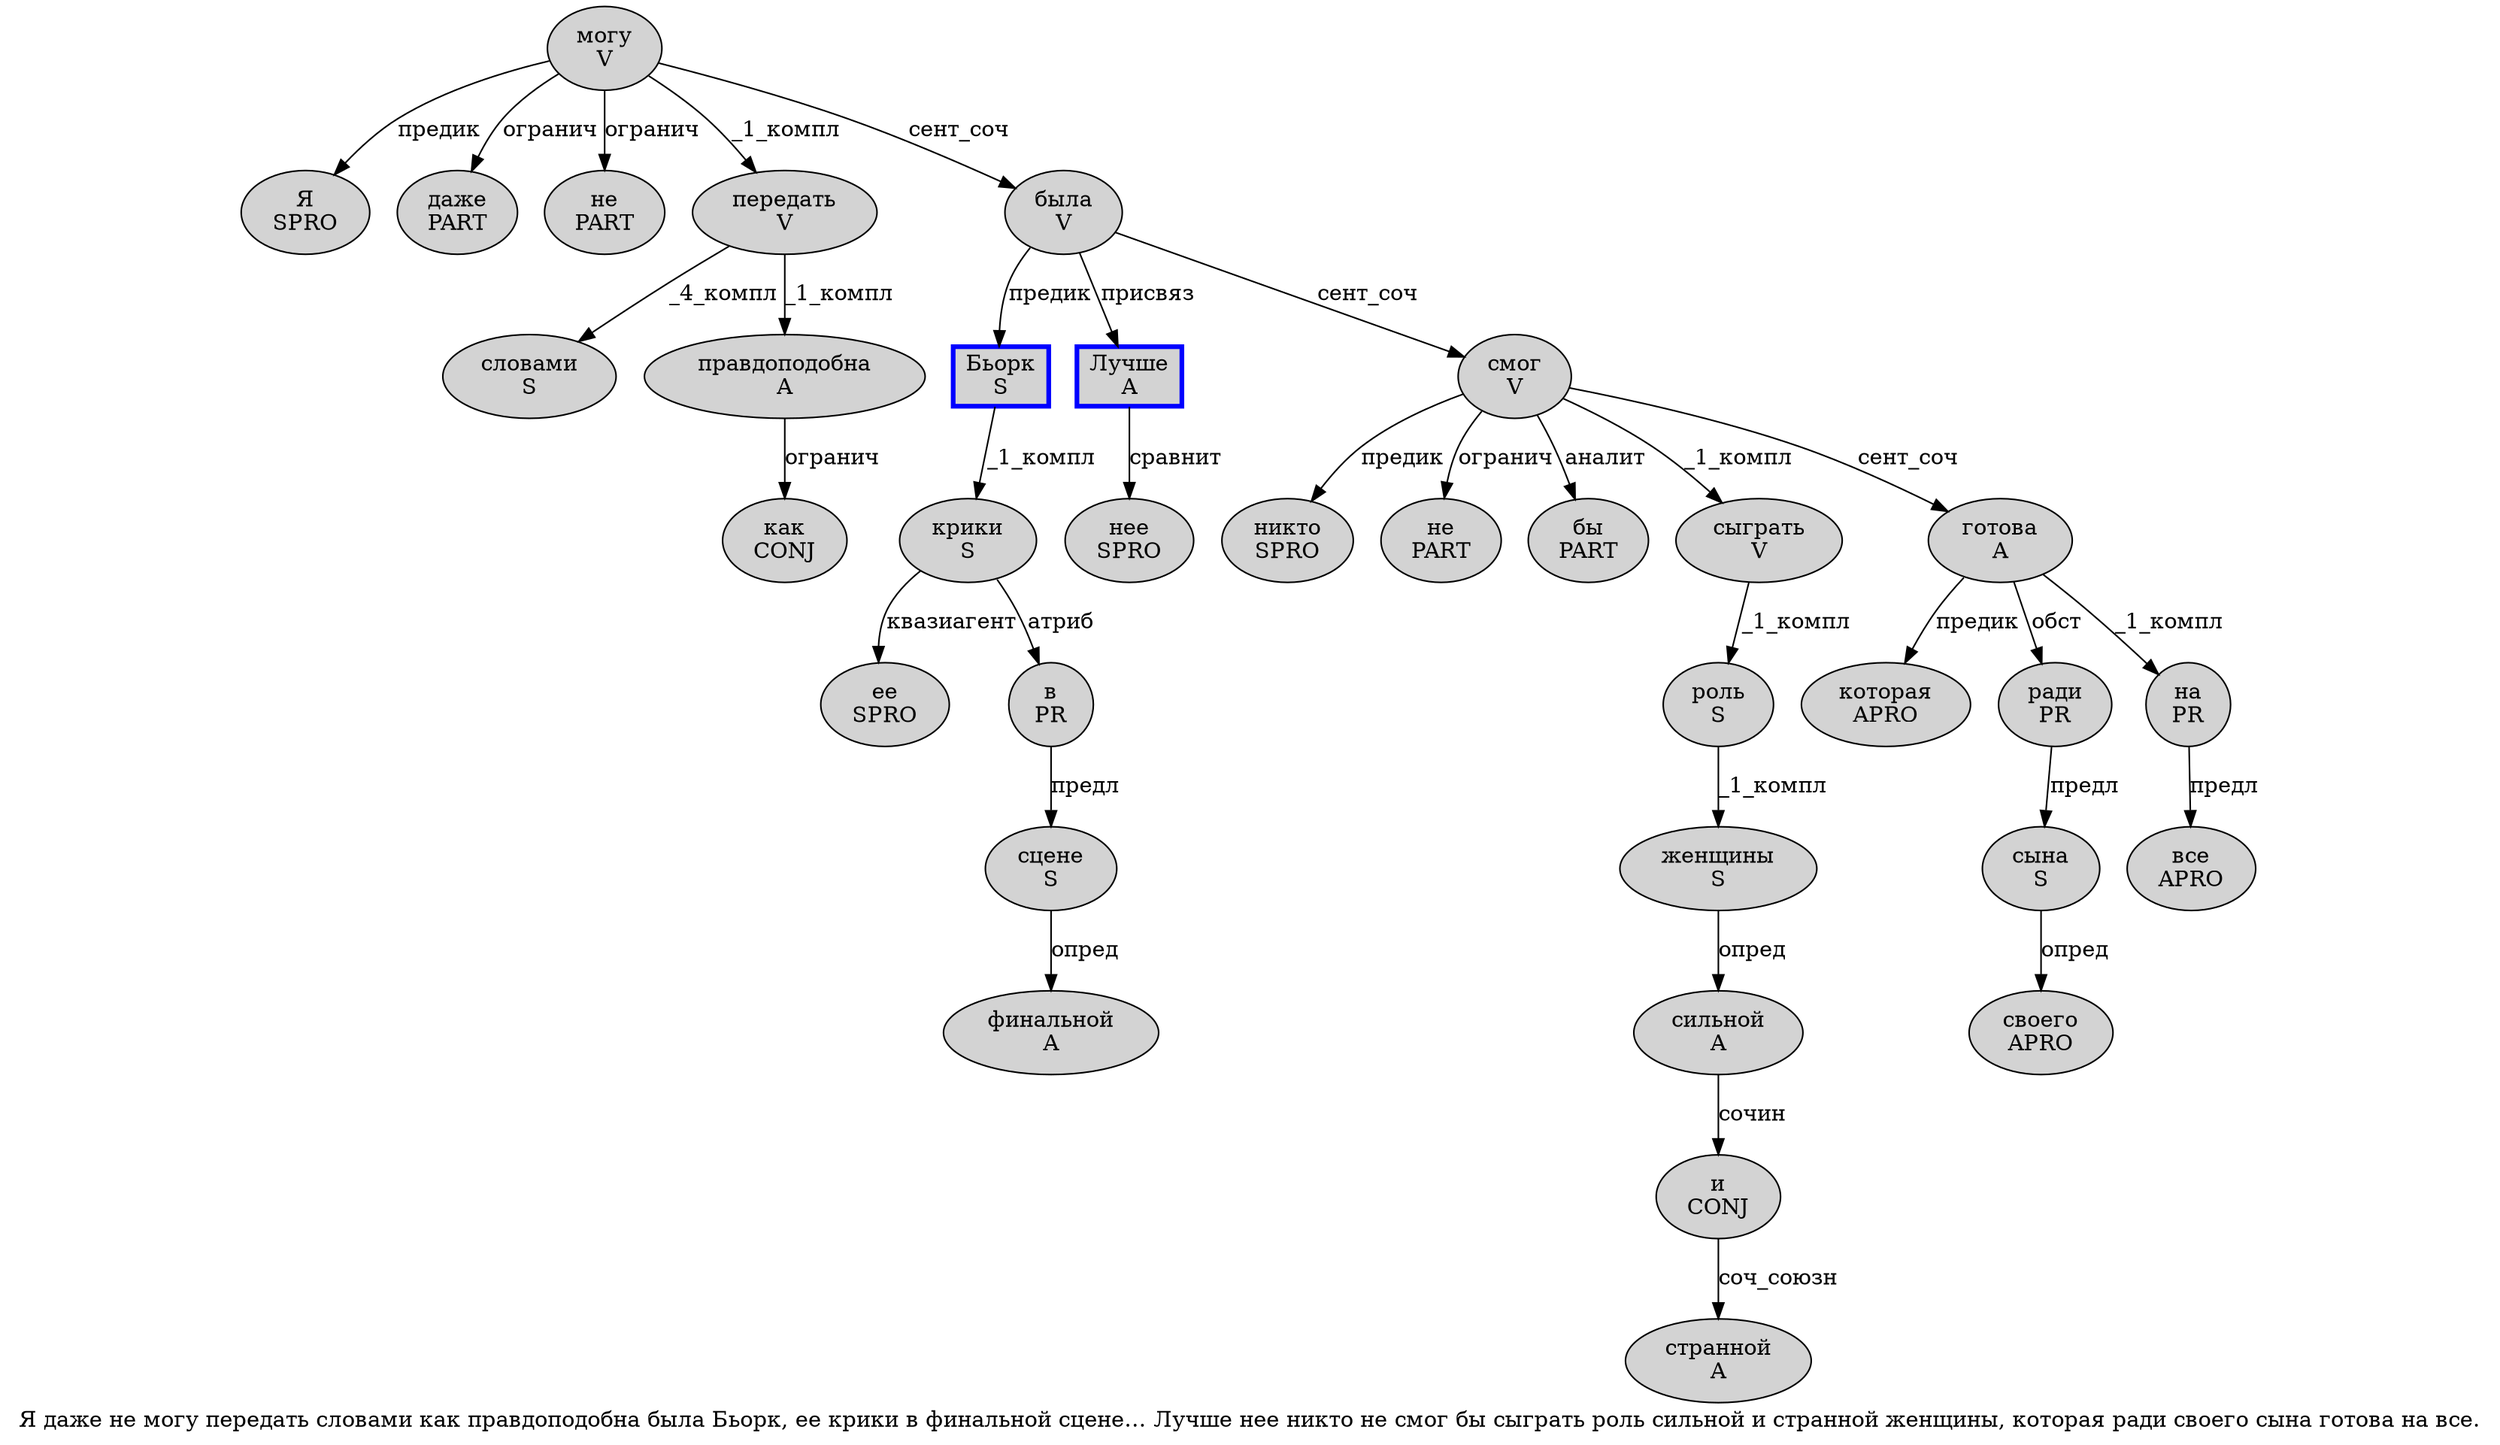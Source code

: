digraph SENTENCE_1886 {
	graph [label="Я даже не могу передать словами как правдоподобна была Бьорк, ее крики в финальной сцене… Лучше нее никто не смог бы сыграть роль сильной и странной женщины, которая ради своего сына готова на все."]
	node [style=filled]
		0 [label="Я
SPRO" color="" fillcolor=lightgray penwidth=1 shape=ellipse]
		1 [label="даже
PART" color="" fillcolor=lightgray penwidth=1 shape=ellipse]
		2 [label="не
PART" color="" fillcolor=lightgray penwidth=1 shape=ellipse]
		3 [label="могу
V" color="" fillcolor=lightgray penwidth=1 shape=ellipse]
		4 [label="передать
V" color="" fillcolor=lightgray penwidth=1 shape=ellipse]
		5 [label="словами
S" color="" fillcolor=lightgray penwidth=1 shape=ellipse]
		6 [label="как
CONJ" color="" fillcolor=lightgray penwidth=1 shape=ellipse]
		7 [label="правдоподобна
A" color="" fillcolor=lightgray penwidth=1 shape=ellipse]
		8 [label="была
V" color="" fillcolor=lightgray penwidth=1 shape=ellipse]
		9 [label="Бьорк
S" color=blue fillcolor=lightgray penwidth=3 shape=box]
		11 [label="ее
SPRO" color="" fillcolor=lightgray penwidth=1 shape=ellipse]
		12 [label="крики
S" color="" fillcolor=lightgray penwidth=1 shape=ellipse]
		13 [label="в
PR" color="" fillcolor=lightgray penwidth=1 shape=ellipse]
		14 [label="финальной
A" color="" fillcolor=lightgray penwidth=1 shape=ellipse]
		15 [label="сцене
S" color="" fillcolor=lightgray penwidth=1 shape=ellipse]
		17 [label="Лучше
A" color=blue fillcolor=lightgray penwidth=3 shape=box]
		18 [label="нее
SPRO" color="" fillcolor=lightgray penwidth=1 shape=ellipse]
		19 [label="никто
SPRO" color="" fillcolor=lightgray penwidth=1 shape=ellipse]
		20 [label="не
PART" color="" fillcolor=lightgray penwidth=1 shape=ellipse]
		21 [label="смог
V" color="" fillcolor=lightgray penwidth=1 shape=ellipse]
		22 [label="бы
PART" color="" fillcolor=lightgray penwidth=1 shape=ellipse]
		23 [label="сыграть
V" color="" fillcolor=lightgray penwidth=1 shape=ellipse]
		24 [label="роль
S" color="" fillcolor=lightgray penwidth=1 shape=ellipse]
		25 [label="сильной
A" color="" fillcolor=lightgray penwidth=1 shape=ellipse]
		26 [label="и
CONJ" color="" fillcolor=lightgray penwidth=1 shape=ellipse]
		27 [label="странной
A" color="" fillcolor=lightgray penwidth=1 shape=ellipse]
		28 [label="женщины
S" color="" fillcolor=lightgray penwidth=1 shape=ellipse]
		30 [label="которая
APRO" color="" fillcolor=lightgray penwidth=1 shape=ellipse]
		31 [label="ради
PR" color="" fillcolor=lightgray penwidth=1 shape=ellipse]
		32 [label="своего
APRO" color="" fillcolor=lightgray penwidth=1 shape=ellipse]
		33 [label="сына
S" color="" fillcolor=lightgray penwidth=1 shape=ellipse]
		34 [label="готова
A" color="" fillcolor=lightgray penwidth=1 shape=ellipse]
		35 [label="на
PR" color="" fillcolor=lightgray penwidth=1 shape=ellipse]
		36 [label="все
APRO" color="" fillcolor=lightgray penwidth=1 shape=ellipse]
			4 -> 5 [label="_4_компл"]
			4 -> 7 [label="_1_компл"]
			9 -> 12 [label="_1_компл"]
			13 -> 15 [label="предл"]
			8 -> 9 [label="предик"]
			8 -> 17 [label="присвяз"]
			8 -> 21 [label="сент_соч"]
			12 -> 11 [label="квазиагент"]
			12 -> 13 [label="атриб"]
			3 -> 0 [label="предик"]
			3 -> 1 [label="огранич"]
			3 -> 2 [label="огранич"]
			3 -> 4 [label="_1_компл"]
			3 -> 8 [label="сент_соч"]
			35 -> 36 [label="предл"]
			31 -> 33 [label="предл"]
			21 -> 19 [label="предик"]
			21 -> 20 [label="огранич"]
			21 -> 22 [label="аналит"]
			21 -> 23 [label="_1_компл"]
			21 -> 34 [label="сент_соч"]
			25 -> 26 [label="сочин"]
			33 -> 32 [label="опред"]
			23 -> 24 [label="_1_компл"]
			28 -> 25 [label="опред"]
			7 -> 6 [label="огранич"]
			34 -> 30 [label="предик"]
			34 -> 31 [label="обст"]
			34 -> 35 [label="_1_компл"]
			15 -> 14 [label="опред"]
			17 -> 18 [label="сравнит"]
			26 -> 27 [label="соч_союзн"]
			24 -> 28 [label="_1_компл"]
}